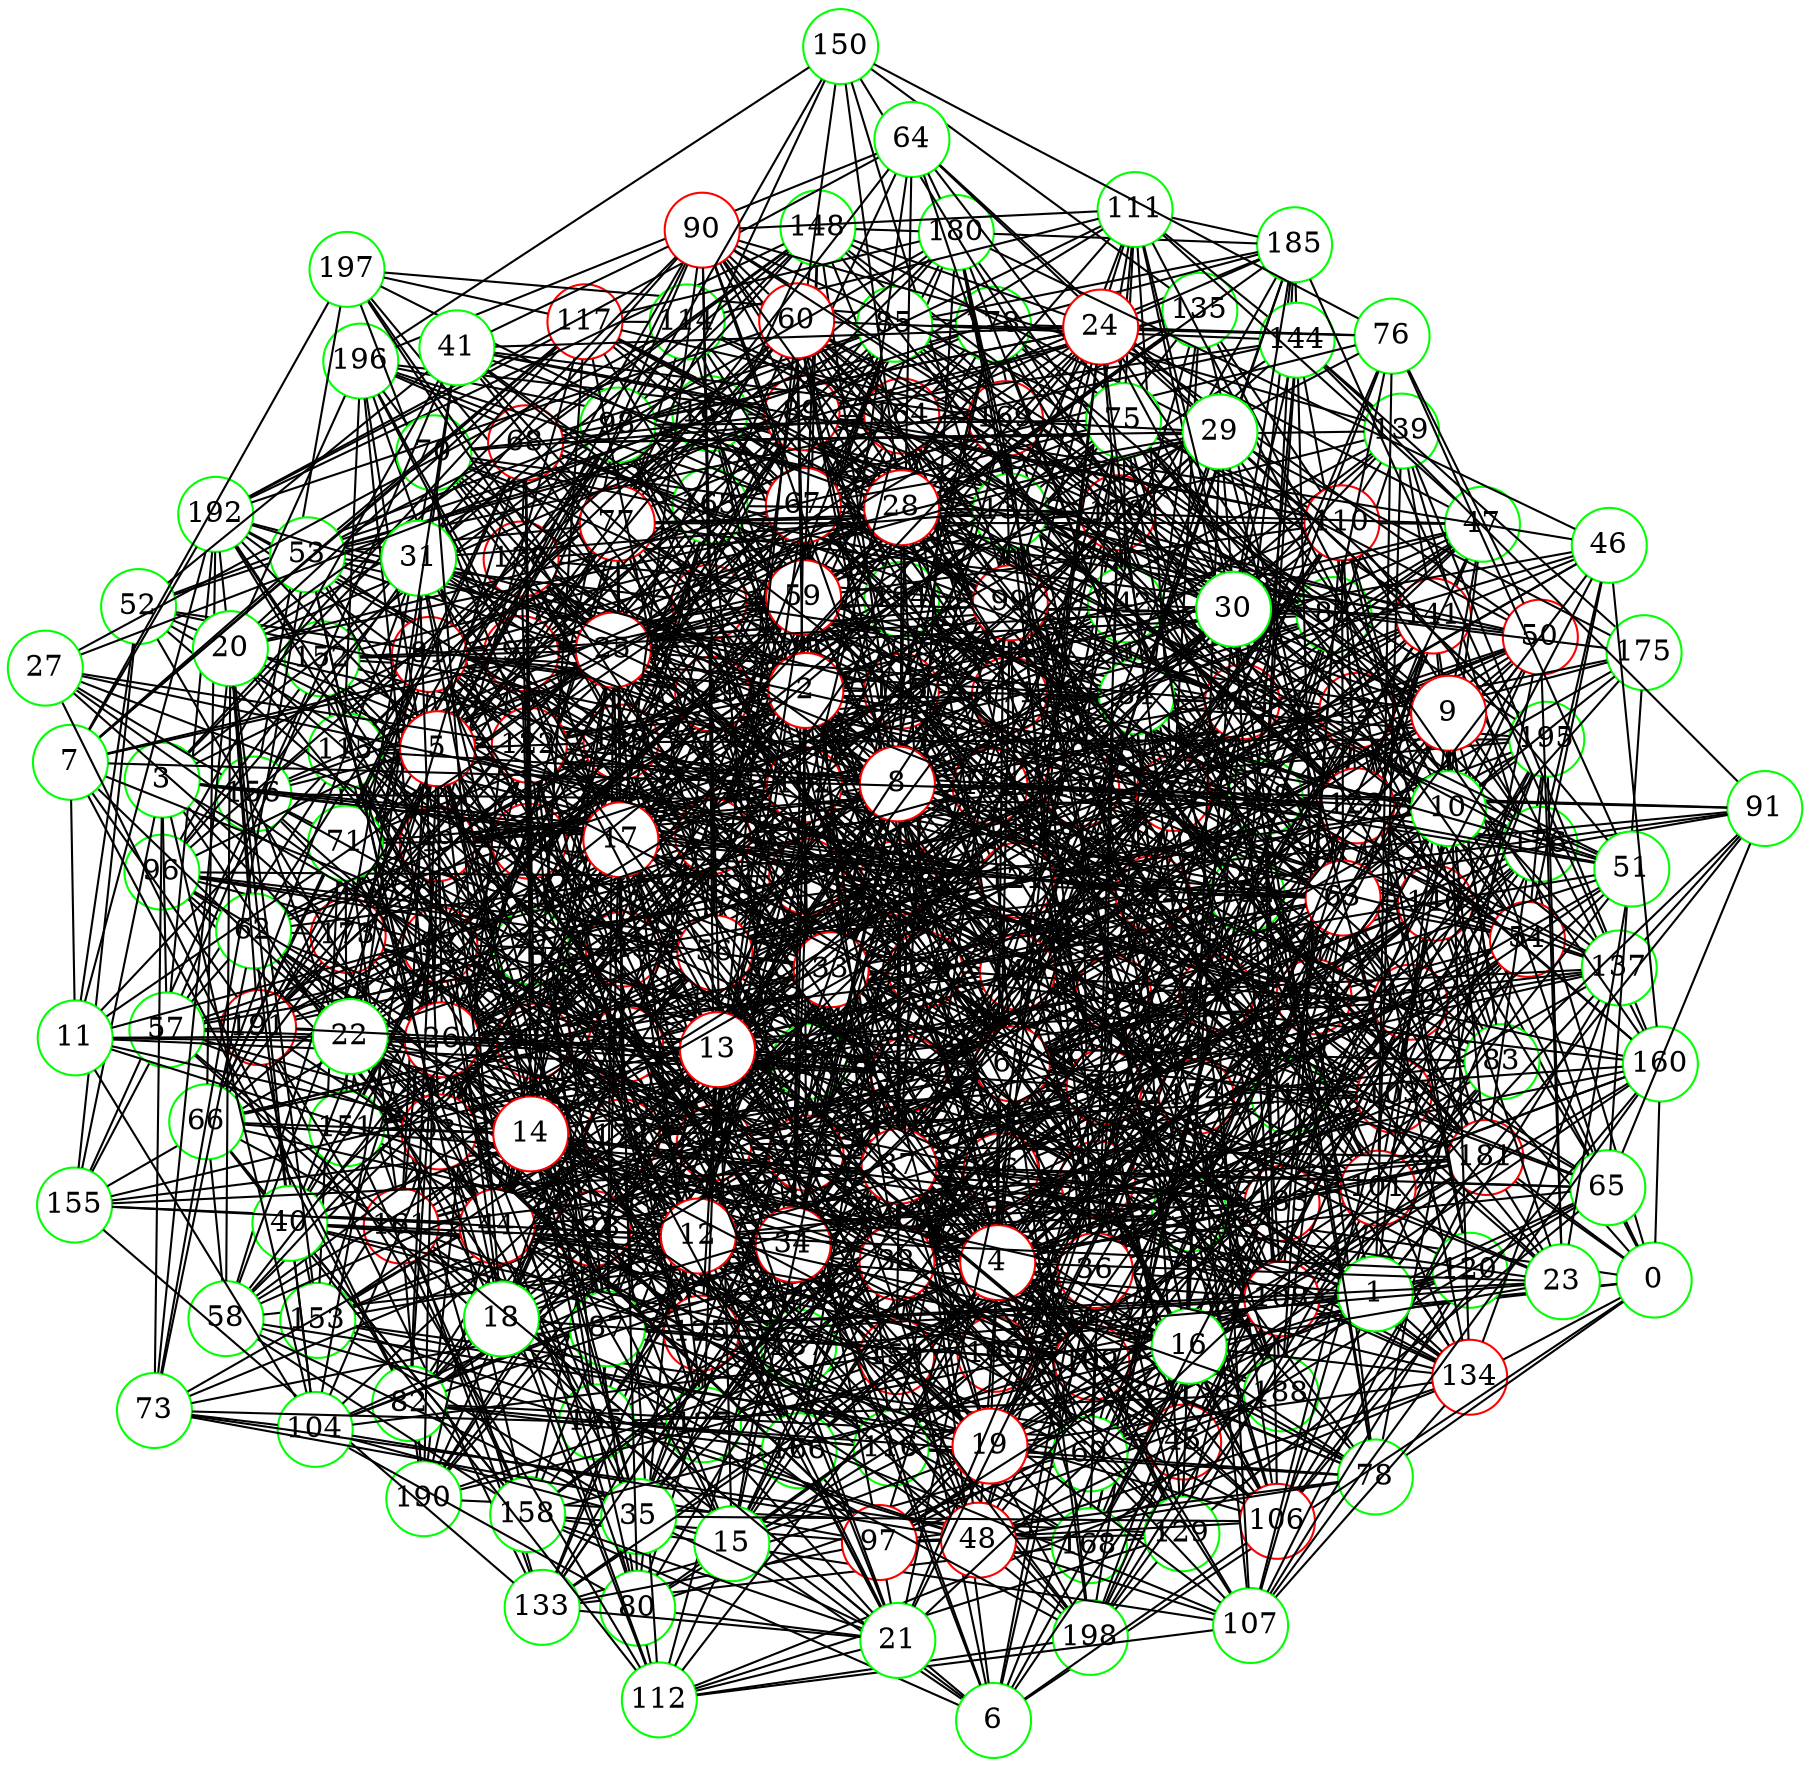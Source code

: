 graph {
graph ["layout"="fdp"]
node ["style"="filled","fillcolor"="white","fixedsize"="true","shape"="circle"]
"0" ["color"="green"]
"32" ["color"="red"]
"39" ["color"="green"]
"129" ["color"="green"]
"133" ["color"="green"]
"136" ["color"="red"]
"195" ["color"="green"]
"172" ["color"="red"]
"192" ["color"="green"]
"182" ["color"="red"]
"184" ["color"="red"]
"174" ["color"="red"]
"186" ["color"="red"]
"189" ["color"="red"]
"187" ["color"="green"]
"193" ["color"="green"]
"175" ["color"="green"]
"173" ["color"="red"]
"191" ["color"="red"]
"145" ["color"="red"]
"146" ["color"="red"]
"168" ["color"="green"]
"199" ["color"="green"]
"149" ["color"="red"]
"162" ["color"="red"]
"196" ["color"="green"]
"198" ["color"="green"]
"169" ["color"="red"]
"171" ["color"="red"]
"177" ["color"="red"]
"181" ["color"="red"]
"183" ["color"="red"]
"185" ["color"="green"]
"165" ["color"="green"]
"188" ["color"="green"]
"180" ["color"="green"]
"153" ["color"="green"]
"154" ["color"="green"]
"157" ["color"="red"]
"160" ["color"="green"]
"147" ["color"="red"]
"161" ["color"="red"]
"190" ["color"="green"]
"163" ["color"="green"]
"152" ["color"="green"]
"155" ["color"="green"]
"178" ["color"="green"]
"197" ["color"="green"]
"156" ["color"="green"]
"167" ["color"="green"]
"159" ["color"="red"]
"194" ["color"="green"]
"170" ["color"="red"]
"176" ["color"="green"]
"179" ["color"="red"]
"132" ["color"="red"]
"138" ["color"="red"]
"166" ["color"="green"]
"140" ["color"="red"]
"141" ["color"="red"]
"142" ["color"="green"]
"151" ["color"="green"]
"158" ["color"="green"]
"139" ["color"="green"]
"144" ["color"="green"]
"106" ["color"="red"]
"137" ["color"="green"]
"109" ["color"="red"]
"130" ["color"="red"]
"119" ["color"="red"]
"128" ["color"="red"]
"134" ["color"="red"]
"120" ["color"="green"]
"127" ["color"="green"]
"113" ["color"="red"]
"135" ["color"="green"]
"150" ["color"="green"]
"164" ["color"="red"]
"123" ["color"="red"]
"45" ["color"="red"]
"65" ["color"="green"]
"69" ["color"="green"]
"105" ["color"="red"]
"143" ["color"="red"]
"118" ["color"="green"]
"80" ["color"="green"]
"100" ["color"="red"]
"101" ["color"="red"]
"107" ["color"="green"]
"112" ["color"="green"]
"124" ["color"="red"]
"104" ["color"="green"]
"83" ["color"="green"]
"108" ["color"="red"]
"110" ["color"="red"]
"91" ["color"="green"]
"121" ["color"="red"]
"92" ["color"="red"]
"96" ["color"="green"]
"125" ["color"="red"]
"126" ["color"="red"]
"94" ["color"="red"]
"116" ["color"="green"]
"88" ["color"="green"]
"131" ["color"="green"]
"102" ["color"="red"]
"148" ["color"="green"]
"89" ["color"="red"]
"111" ["color"="green"]
"114" ["color"="green"]
"117" ["color"="red"]
"86" ["color"="red"]
"98" ["color"="green"]
"99" ["color"="red"]
"74" ["color"="red"]
"76" ["color"="green"]
"85" ["color"="green"]
"87" ["color"="green"]
"97" ["color"="red"]
"95" ["color"="red"]
"93" ["color"="red"]
"115" ["color"="green"]
"82" ["color"="green"]
"84" ["color"="green"]
"47" ["color"="green"]
"122" ["color"="red"]
"79" ["color"="red"]
"54" ["color"="red"]
"64" ["color"="green"]
"72" ["color"="green"]
"58" ["color"="green"]
"66" ["color"="green"]
"68" ["color"="red"]
"71" ["color"="green"]
"90" ["color"="red"]
"81" ["color"="red"]
"103" ["color"="red"]
"42" ["color"="red"]
"75" ["color"="green"]
"78" ["color"="green"]
"57" ["color"="green"]
"62" ["color"="green"]
"73" ["color"="green"]
"61" ["color"="red"]
"63" ["color"="red"]
"49" ["color"="red"]
"50" ["color"="red"]
"67" ["color"="red"]
"70" ["color"="green"]
"77" ["color"="red"]
"55" ["color"="red"]
"56" ["color"="red"]
"6" ["color"="green"]
"36" ["color"="red"]
"38" ["color"="red"]
"40" ["color"="green"]
"52" ["color"="green"]
"59" ["color"="red"]
"60" ["color"="red"]
"15" ["color"="green"]
"33" ["color"="red"]
"44" ["color"="red"]
"48" ["color"="red"]
"35" ["color"="green"]
"26" ["color"="red"]
"43" ["color"="red"]
"53" ["color"="green"]
"1" ["color"="green"]
"37" ["color"="red"]
"9" ["color"="red"]
"10" ["color"="green"]
"19" ["color"="red"]
"34" ["color"="red"]
"51" ["color"="green"]
"2" ["color"="red"]
"46" ["color"="green"]
"16" ["color"="green"]
"23" ["color"="green"]
"24" ["color"="red"]
"41" ["color"="green"]
"25" ["color"="red"]
"28" ["color"="red"]
"29" ["color"="green"]
"3" ["color"="green"]
"17" ["color"="red"]
"20" ["color"="green"]
"4" ["color"="red"]
"5" ["color"="red"]
"8" ["color"="red"]
"31" ["color"="green"]
"7" ["color"="green"]
"11" ["color"="green"]
"22" ["color"="green"]
"12" ["color"="red"]
"18" ["color"="green"]
"21" ["color"="green"]
"13" ["color"="red"]
"30" ["color"="green"]
"14" ["color"="red"]
"27" ["color"="green"]
"0" -- "32"
"0" -- "160"
"0" -- "130"
"0" -- "100"
"0" -- "132"
"0" -- "6"
"0" -- "134"
"0" -- "103"
"0" -- "43"
"0" -- "139"
"0" -- "78"
"0" -- "88"
"0" -- "159"
"32" -- "39"
"32" -- "42"
"32" -- "49"
"32" -- "177"
"32" -- "50"
"32" -- "83"
"32" -- "148"
"32" -- "117"
"32" -- "181"
"32" -- "118"
"32" -- "55"
"32" -- "119"
"32" -- "120"
"32" -- "184"
"32" -- "186"
"32" -- "126"
"39" -- "129"
"39" -- "132"
"39" -- "106"
"39" -- "172"
"39" -- "45"
"39" -- "47"
"39" -- "79"
"39" -- "143"
"39" -- "178"
"39" -- "54"
"39" -- "58"
"39" -- "127"
"129" -- "133"
"129" -- "198"
"129" -- "170"
"129" -- "174"
"129" -- "179"
"129" -- "186"
"129" -- "190"
"133" -- "136"
"133" -- "173"
"133" -- "145"
"133" -- "155"
"133" -- "156"
"133" -- "188"
"133" -- "159"
"133" -- "191"
"136" -- "195"
"136" -- "172"
"136" -- "174"
"136" -- "175"
"136" -- "184"
"172" -- "192"
"172" -- "182"
"182" -- "184"
"174" -- "186"
"174" -- "187"
"174" -- "189"
"186" -- "189"
"189" -- "192"
"189" -- "195"
"187" -- "193"
"187" -- "189"
"173" -- "191"
"145" -- "192"
"145" -- "146"
"145" -- "147"
"145" -- "152"
"145" -- "162"
"145" -- "178"
"145" -- "182"
"145" -- "188"
"145" -- "189"
"146" -- "168"
"146" -- "149"
"146" -- "184"
"146" -- "154"
"146" -- "186"
"146" -- "157"
"168" -- "199"
"168" -- "186"
"149" -- "162"
"149" -- "165"
"149" -- "174"
"149" -- "180"
"149" -- "153"
"162" -- "196"
"162" -- "198"
"162" -- "169"
"162" -- "177"
"162" -- "181"
"162" -- "185"
"169" -- "193"
"169" -- "171"
"171" -- "195"
"171" -- "189"
"177" -- "191"
"181" -- "195"
"181" -- "183"
"181" -- "186"
"183" -- "195"
"183" -- "198"
"183" -- "199"
"185" -- "199"
"185" -- "186"
"165" -- "188"
"180" -- "185"
"153" -- "196"
"153" -- "172"
"153" -- "184"
"153" -- "191"
"154" -- "181"
"154" -- "182"
"154" -- "188"
"157" -- "160"
"157" -- "165"
"157" -- "177"
"160" -- "162"
"160" -- "174"
"160" -- "183"
"147" -- "161"
"147" -- "162"
"147" -- "163"
"147" -- "168"
"147" -- "153"
"161" -- "171"
"161" -- "172"
"161" -- "190"
"190" -- "193"
"163" -- "173"
"163" -- "187"
"152" -- "161"
"152" -- "172"
"152" -- "182"
"152" -- "155"
"155" -- "172"
"178" -- "197"
"178" -- "181"
"178" -- "189"
"156" -- "197"
"156" -- "167"
"156" -- "187"
"167" -- "169"
"167" -- "171"
"167" -- "174"
"159" -- "194"
"194" -- "196"
"194" -- "199"
"170" -- "196"
"170" -- "176"
"170" -- "182"
"170" -- "186"
"176" -- "199"
"176" -- "177"
"179" -- "195"
"179" -- "197"
"179" -- "181"
"179" -- "187"
"132" -- "138"
"132" -- "139"
"132" -- "172"
"132" -- "141"
"132" -- "175"
"132" -- "185"
"132" -- "190"
"138" -- "193"
"138" -- "166"
"138" -- "170"
"138" -- "140"
"138" -- "174"
"138" -- "179"
"138" -- "185"
"138" -- "186"
"138" -- "157"
"138" -- "189"
"138" -- "190"
"138" -- "191"
"166" -- "171"
"166" -- "172"
"166" -- "174"
"166" -- "176"
"166" -- "182"
"166" -- "186"
"140" -- "194"
"140" -- "198"
"140" -- "141"
"140" -- "145"
"140" -- "151"
"140" -- "170"
"140" -- "177"
"140" -- "182"
"140" -- "189"
"141" -- "160"
"141" -- "163"
"141" -- "167"
"141" -- "142"
"141" -- "178"
"141" -- "181"
"141" -- "183"
"141" -- "186"
"142" -- "160"
"142" -- "165"
"142" -- "182"
"142" -- "152"
"151" -- "193"
"151" -- "184"
"151" -- "158"
"158" -- "161"
"158" -- "194"
"158" -- "179"
"139" -- "160"
"139" -- "141"
"139" -- "144"
"139" -- "177"
"139" -- "147"
"139" -- "157"
"144" -- "199"
"144" -- "175"
"144" -- "154"
"106" -- "160"
"106" -- "199"
"106" -- "137"
"106" -- "109"
"106" -- "113"
"106" -- "120"
"106" -- "184"
"137" -- "193"
"137" -- "194"
"137" -- "171"
"137" -- "172"
"137" -- "146"
"137" -- "184"
"137" -- "185"
"109" -- "161"
"109" -- "193"
"109" -- "130"
"109" -- "169"
"109" -- "172"
"109" -- "149"
"109" -- "119"
"109" -- "120"
"109" -- "189"
"130" -- "194"
"130" -- "198"
"130" -- "147"
"130" -- "179"
"130" -- "149"
"130" -- "182"
"119" -- "128"
"119" -- "161"
"119" -- "163"
"119" -- "132"
"119" -- "134"
"119" -- "167"
"119" -- "176"
"119" -- "180"
"119" -- "183"
"119" -- "188"
"128" -- "130"
"128" -- "166"
"128" -- "198"
"128" -- "173"
"128" -- "183"
"128" -- "155"
"128" -- "158"
"128" -- "190"
"134" -- "193"
"134" -- "137"
"134" -- "142"
"134" -- "179"
"134" -- "182"
"134" -- "183"
"134" -- "157"
"120" -- "144"
"120" -- "142"
"120" -- "127"
"127" -- "161"
"127" -- "165"
"127" -- "147"
"127" -- "184"
"127" -- "159"
"113" -- "128"
"113" -- "193"
"113" -- "194"
"113" -- "135"
"113" -- "199"
"113" -- "149"
"113" -- "151"
"113" -- "164"
"113" -- "170"
"113" -- "172"
"113" -- "181"
"113" -- "184"
"113" -- "123"
"135" -- "169"
"135" -- "145"
"135" -- "150"
"135" -- "184"
"135" -- "189"
"135" -- "159"
"150" -- "162"
"150" -- "196"
"164" -- "170"
"164" -- "171"
"164" -- "185"
"164" -- "188"
"164" -- "191"
"123" -- "132"
"123" -- "164"
"123" -- "134"
"123" -- "141"
"123" -- "178"
"123" -- "156"
"45" -- "65"
"45" -- "193"
"45" -- "195"
"45" -- "137"
"45" -- "74"
"45" -- "171"
"45" -- "108"
"45" -- "174"
"45" -- "82"
"45" -- "83"
"45" -- "121"
"45" -- "153"
"65" -- "129"
"65" -- "69"
"65" -- "105"
"65" -- "140"
"65" -- "175"
"65" -- "146"
"65" -- "86"
"65" -- "182"
"65" -- "91"
"69" -- "160"
"69" -- "167"
"69" -- "105"
"69" -- "80"
"69" -- "176"
"69" -- "116"
"69" -- "151"
"69" -- "88"
"69" -- "184"
"69" -- "157"
"69" -- "94"
"105" -- "164"
"105" -- "196"
"105" -- "109"
"105" -- "143"
"105" -- "113"
"105" -- "178"
"105" -- "180"
"105" -- "118"
"105" -- "182"
"143" -- "144"
"143" -- "177"
"143" -- "182"
"143" -- "151"
"143" -- "154"
"143" -- "191"
"118" -- "128"
"118" -- "163"
"118" -- "164"
"118" -- "198"
"118" -- "141"
"118" -- "119"
"80" -- "193"
"80" -- "100"
"80" -- "104"
"80" -- "105"
"80" -- "112"
"80" -- "83"
"80" -- "92"
"80" -- "126"
"100" -- "128"
"100" -- "101"
"100" -- "169"
"100" -- "147"
"100" -- "149"
"100" -- "118"
"100" -- "154"
"100" -- "190"
"101" -- "129"
"101" -- "195"
"101" -- "107"
"101" -- "140"
"101" -- "173"
"101" -- "176"
"101" -- "145"
"101" -- "154"
"107" -- "160"
"107" -- "134"
"107" -- "174"
"107" -- "112"
"107" -- "146"
"107" -- "147"
"107" -- "181"
"107" -- "120"
"107" -- "124"
"107" -- "157"
"107" -- "158"
"107" -- "159"
"112" -- "129"
"112" -- "134"
"112" -- "198"
"112" -- "172"
"112" -- "119"
"112" -- "124"
"112" -- "191"
"124" -- "194"
"124" -- "199"
"124" -- "170"
"124" -- "171"
"124" -- "174"
"124" -- "176"
"124" -- "146"
"124" -- "178"
"124" -- "152"
"104" -- "163"
"83" -- "132"
"83" -- "198"
"83" -- "169"
"83" -- "108"
"83" -- "141"
"83" -- "110"
"83" -- "174"
"83" -- "91"
"83" -- "187"
"83" -- "191"
"108" -- "130"
"108" -- "166"
"108" -- "140"
"108" -- "110"
"108" -- "174"
"108" -- "145"
"108" -- "179"
"108" -- "184"
"110" -- "135"
"110" -- "139"
"110" -- "140"
"110" -- "142"
"110" -- "176"
"110" -- "113"
"110" -- "146"
"110" -- "123"
"110" -- "127"
"91" -- "144"
"91" -- "132"
"91" -- "182"
"91" -- "199"
"91" -- "121"
"91" -- "137"
"121" -- "162"
"121" -- "146"
"121" -- "123"
"121" -- "156"
"121" -- "188"
"92" -- "96"
"92" -- "166"
"92" -- "105"
"92" -- "169"
"92" -- "142"
"92" -- "151"
"92" -- "153"
"92" -- "94"
"92" -- "191"
"96" -- "140"
"96" -- "143"
"96" -- "152"
"96" -- "125"
"96" -- "157"
"96" -- "159"
"125" -- "162"
"125" -- "133"
"125" -- "174"
"125" -- "146"
"125" -- "179"
"125" -- "126"
"125" -- "127"
"126" -- "129"
"126" -- "194"
"126" -- "196"
"126" -- "136"
"126" -- "142"
"126" -- "144"
"126" -- "179"
"126" -- "149"
"126" -- "187"
"94" -- "130"
"94" -- "166"
"94" -- "168"
"94" -- "105"
"94" -- "170"
"94" -- "173"
"94" -- "182"
"94" -- "154"
"94" -- "126"
"94" -- "190"
"94" -- "159"
"116" -- "165"
"116" -- "199"
"116" -- "141"
"116" -- "173"
"116" -- "176"
"116" -- "151"
"116" -- "120"
"116" -- "121"
"116" -- "191"
"88" -- "131"
"88" -- "102"
"88" -- "167"
"88" -- "175"
"88" -- "177"
"88" -- "148"
"88" -- "89"
"88" -- "188"
"131" -- "179"
"131" -- "180"
"131" -- "182"
"131" -- "188"
"102" -- "129"
"102" -- "143"
"102" -- "146"
"102" -- "148"
"102" -- "149"
"102" -- "154"
"102" -- "155"
"148" -- "192"
"148" -- "171"
"148" -- "175"
"148" -- "179"
"148" -- "180"
"89" -- "196"
"89" -- "135"
"89" -- "171"
"89" -- "110"
"89" -- "174"
"89" -- "111"
"89" -- "144"
"89" -- "180"
"89" -- "181"
"89" -- "154"
"89" -- "92"
"89" -- "191"
"111" -- "193"
"111" -- "162"
"111" -- "144"
"111" -- "113"
"111" -- "114"
"111" -- "149"
"111" -- "119"
"111" -- "121"
"111" -- "185"
"114" -- "161"
"114" -- "164"
"114" -- "117"
"114" -- "184"
"114" -- "138"
"114" -- "171"
"117" -- "192"
"117" -- "197"
"117" -- "199"
"117" -- "169"
"117" -- "171"
"117" -- "142"
"117" -- "176"
"117" -- "180"
"86" -- "98"
"86" -- "130"
"86" -- "102"
"86" -- "134"
"86" -- "199"
"86" -- "104"
"86" -- "106"
"86" -- "173"
"86" -- "175"
"86" -- "176"
"86" -- "146"
"86" -- "156"
"86" -- "158"
"98" -- "99"
"98" -- "131"
"98" -- "132"
"98" -- "136"
"98" -- "172"
"98" -- "148"
"98" -- "185"
"98" -- "126"
"99" -- "100"
"99" -- "101"
"99" -- "197"
"99" -- "167"
"99" -- "169"
"99" -- "138"
"99" -- "173"
"99" -- "111"
"99" -- "150"
"99" -- "121"
"99" -- "159"
"74" -- "130"
"74" -- "164"
"74" -- "168"
"74" -- "170"
"74" -- "76"
"74" -- "174"
"74" -- "179"
"74" -- "87"
"74" -- "186"
"74" -- "187"
"74" -- "93"
"74" -- "157"
"76" -- "178"
"76" -- "163"
"76" -- "85"
"76" -- "101"
"76" -- "150"
"76" -- "88"
"76" -- "184"
"85" -- "130"
"85" -- "195"
"85" -- "105"
"85" -- "177"
"85" -- "185"
"85" -- "123"
"85" -- "94"
"87" -- "96"
"87" -- "128"
"87" -- "97"
"87" -- "106"
"87" -- "171"
"87" -- "108"
"87" -- "109"
"87" -- "181"
"87" -- "189"
"87" -- "95"
"97" -- "129"
"97" -- "133"
"97" -- "166"
"97" -- "106"
"97" -- "108"
"97" -- "176"
"97" -- "181"
"97" -- "124"
"97" -- "188"
"97" -- "158"
"95" -- "194"
"95" -- "99"
"95" -- "163"
"95" -- "165"
"95" -- "170"
"95" -- "149"
"95" -- "182"
"95" -- "127"
"93" -- "128"
"93" -- "100"
"93" -- "196"
"93" -- "165"
"93" -- "168"
"93" -- "112"
"93" -- "115"
"93" -- "184"
"115" -- "128"
"115" -- "193"
"115" -- "131"
"115" -- "167"
"115" -- "199"
"115" -- "136"
"115" -- "171"
"115" -- "186"
"115" -- "125"
"82" -- "132"
"82" -- "102"
"82" -- "166"
"82" -- "136"
"82" -- "140"
"82" -- "172"
"82" -- "84"
"82" -- "116"
"82" -- "118"
"82" -- "92"
"82" -- "190"
"84" -- "130"
"84" -- "101"
"84" -- "145"
"84" -- "178"
"84" -- "147"
"84" -- "180"
"84" -- "118"
"84" -- "151"
"84" -- "185"
"84" -- "123"
"84" -- "159"
"47" -- "162"
"47" -- "136"
"47" -- "109"
"47" -- "110"
"47" -- "111"
"47" -- "113"
"47" -- "145"
"47" -- "146"
"47" -- "122"
"47" -- "94"
"122" -- "192"
"122" -- "197"
"122" -- "178"
"122" -- "151"
"122" -- "183"
"122" -- "184"
"122" -- "125"
"122" -- "126"
"122" -- "127"
"79" -- "192"
"79" -- "102"
"79" -- "166"
"79" -- "174"
"79" -- "83"
"79" -- "147"
"79" -- "179"
"79" -- "124"
"79" -- "93"
"79" -- "157"
"79" -- "159"
"54" -- "64"
"54" -- "97"
"54" -- "194"
"54" -- "131"
"54" -- "195"
"54" -- "165"
"54" -- "198"
"54" -- "135"
"54" -- "137"
"54" -- "106"
"54" -- "84"
"54" -- "119"
"54" -- "183"
"54" -- "122"
"54" -- "186"
"64" -- "192"
"64" -- "195"
"64" -- "180"
"64" -- "196"
"64" -- "72"
"64" -- "169"
"64" -- "141"
"64" -- "157"
"64" -- "79"
"72" -- "100"
"72" -- "198"
"72" -- "136"
"72" -- "138"
"72" -- "175"
"72" -- "116"
"72" -- "127"
"72" -- "191"
"58" -- "193"
"58" -- "66"
"58" -- "69"
"58" -- "165"
"58" -- "105"
"58" -- "81"
"58" -- "158"
"66" -- "192"
"66" -- "161"
"66" -- "98"
"66" -- "68"
"66" -- "173"
"66" -- "112"
"66" -- "81"
"66" -- "179"
"66" -- "149"
"66" -- "183"
"66" -- "158"
"68" -- "96"
"68" -- "162"
"68" -- "163"
"68" -- "71"
"68" -- "72"
"68" -- "138"
"68" -- "139"
"68" -- "147"
"68" -- "148"
"68" -- "85"
"71" -- "98"
"71" -- "195"
"71" -- "74"
"71" -- "109"
"71" -- "173"
"71" -- "112"
"71" -- "149"
"71" -- "151"
"71" -- "90"
"71" -- "94"
"71" -- "126"
"90" -- "194"
"90" -- "169"
"90" -- "139"
"90" -- "171"
"90" -- "173"
"90" -- "110"
"90" -- "111"
"90" -- "113"
"90" -- "177"
"90" -- "149"
"90" -- "152"
"90" -- "95"
"81" -- "161"
"81" -- "163"
"81" -- "102"
"81" -- "103"
"81" -- "143"
"81" -- "179"
"81" -- "84"
"81" -- "148"
"81" -- "180"
"81" -- "149"
"81" -- "122"
"103" -- "130"
"103" -- "195"
"103" -- "135"
"103" -- "137"
"103" -- "172"
"103" -- "145"
"103" -- "146"
"103" -- "118"
"103" -- "121"
"103" -- "187"
"103" -- "125"
"103" -- "157"
"103" -- "159"
"42" -- "192"
"42" -- "66"
"42" -- "68"
"42" -- "198"
"42" -- "72"
"42" -- "136"
"42" -- "75"
"42" -- "78"
"42" -- "79"
"42" -- "85"
"42" -- "156"
"42" -- "95"
"42" -- "165"
"42" -- "105"
"42" -- "57"
"42" -- "61"
"42" -- "125"
"42" -- "189"
"42" -- "190"
"42" -- "63"
"75" -- "98"
"75" -- "131"
"75" -- "136"
"75" -- "137"
"75" -- "108"
"75" -- "173"
"75" -- "142"
"75" -- "111"
"75" -- "176"
"75" -- "83"
"75" -- "121"
"75" -- "95"
"78" -- "97"
"78" -- "162"
"78" -- "165"
"78" -- "109"
"78" -- "116"
"78" -- "186"
"78" -- "124"
"57" -- "192"
"57" -- "165"
"57" -- "115"
"57" -- "121"
"57" -- "155"
"57" -- "93"
"57" -- "157"
"57" -- "62"
"57" -- "191"
"62" -- "99"
"62" -- "199"
"62" -- "104"
"62" -- "73"
"62" -- "76"
"62" -- "173"
"62" -- "81"
"62" -- "187"
"62" -- "124"
"62" -- "125"
"62" -- "126"
"73" -- "128"
"73" -- "97"
"73" -- "179"
"73" -- "104"
"73" -- "168"
"73" -- "127"
"61" -- "193"
"61" -- "132"
"61" -- "134"
"61" -- "198"
"61" -- "78"
"61" -- "146"
"61" -- "152"
"61" -- "92"
"61" -- "161"
"61" -- "98"
"61" -- "163"
"61" -- "164"
"61" -- "102"
"61" -- "103"
"61" -- "106"
"61" -- "114"
"61" -- "119"
"61" -- "185"
"61" -- "63"
"61" -- "127"
"63" -- "69"
"63" -- "136"
"63" -- "105"
"63" -- "74"
"63" -- "171"
"63" -- "110"
"63" -- "177"
"63" -- "179"
"63" -- "148"
"63" -- "182"
"63" -- "119"
"63" -- "151"
"63" -- "188"
"49" -- "192"
"49" -- "161"
"49" -- "162"
"49" -- "194"
"49" -- "132"
"49" -- "196"
"49" -- "102"
"49" -- "85"
"49" -- "117"
"49" -- "119"
"49" -- "88"
"49" -- "189"
"49" -- "94"
"49" -- "126"
"49" -- "190"
"49" -- "63"
"50" -- "98"
"50" -- "67"
"50" -- "100"
"50" -- "75"
"50" -- "76"
"50" -- "140"
"50" -- "77"
"50" -- "78"
"50" -- "79"
"50" -- "118"
"50" -- "119"
"50" -- "183"
"50" -- "184"
"67" -- "162"
"67" -- "164"
"67" -- "196"
"67" -- "70"
"67" -- "71"
"67" -- "169"
"67" -- "170"
"67" -- "115"
"67" -- "147"
"67" -- "116"
"67" -- "120"
"67" -- "90"
"67" -- "124"
"67" -- "189"
"70" -- "164"
"70" -- "77"
"70" -- "173"
"70" -- "142"
"70" -- "79"
"70" -- "146"
"70" -- "89"
"77" -- "131"
"77" -- "102"
"77" -- "170"
"77" -- "172"
"77" -- "173"
"77" -- "110"
"77" -- "179"
"77" -- "150"
"77" -- "183"
"77" -- "154"
"77" -- "93"
"77" -- "191"
"55" -- "160"
"55" -- "129"
"55" -- "162"
"55" -- "102"
"55" -- "134"
"55" -- "136"
"55" -- "169"
"55" -- "106"
"55" -- "170"
"55" -- "81"
"55" -- "145"
"55" -- "181"
"55" -- "56"
"55" -- "153"
"55" -- "124"
"55" -- "63"
"55" -- "95"
"56" -- "160"
"56" -- "101"
"56" -- "198"
"56" -- "105"
"56" -- "170"
"56" -- "141"
"56" -- "79"
"56" -- "177"
"56" -- "117"
"56" -- "150"
"56" -- "151"
"56" -- "58"
"56" -- "123"
"56" -- "92"
"56" -- "189"
"56" -- "94"
"56" -- "159"
"6" -- "36"
"6" -- "165"
"6" -- "38"
"6" -- "136"
"6" -- "106"
"6" -- "45"
"6" -- "15"
"6" -- "55"
"6" -- "183"
"6" -- "56"
"6" -- "57"
"6" -- "123"
"6" -- "189"
"6" -- "158"
"36" -- "160"
"36" -- "131"
"36" -- "102"
"36" -- "42"
"36" -- "175"
"36" -- "113"
"36" -- "179"
"36" -- "54"
"36" -- "118"
"36" -- "88"
"36" -- "121"
"36" -- "92"
"36" -- "93"
"36" -- "190"
"38" -- "65"
"38" -- "129"
"38" -- "162"
"38" -- "103"
"38" -- "40"
"38" -- "136"
"38" -- "73"
"38" -- "45"
"38" -- "173"
"38" -- "50"
"38" -- "52"
"38" -- "84"
"38" -- "149"
"38" -- "54"
"38" -- "86"
"38" -- "184"
"38" -- "59"
"40" -- "192"
"40" -- "104"
"40" -- "108"
"40" -- "143"
"40" -- "49"
"40" -- "89"
"40" -- "154"
"40" -- "92"
"40" -- "125"
"40" -- "158"
"40" -- "159"
"52" -- "178"
"52" -- "132"
"52" -- "85"
"52" -- "149"
"52" -- "56"
"52" -- "155"
"52" -- "157"
"59" -- "130"
"59" -- "135"
"59" -- "168"
"59" -- "106"
"59" -- "171"
"59" -- "110"
"59" -- "81"
"59" -- "84"
"59" -- "148"
"59" -- "185"
"59" -- "60"
"59" -- "92"
"59" -- "156"
"59" -- "125"
"59" -- "189"
"60" -- "96"
"60" -- "192"
"60" -- "193"
"60" -- "137"
"60" -- "170"
"60" -- "77"
"60" -- "144"
"60" -- "145"
"60" -- "115"
"60" -- "147"
"60" -- "179"
"60" -- "84"
"60" -- "88"
"60" -- "90"
"60" -- "154"
"60" -- "123"
"60" -- "189"
"60" -- "63"
"60" -- "95"
"15" -- "33"
"15" -- "161"
"15" -- "35"
"15" -- "100"
"15" -- "38"
"15" -- "42"
"15" -- "140"
"15" -- "109"
"15" -- "177"
"15" -- "115"
"15" -- "120"
"15" -- "184"
"15" -- "26"
"33" -- "96"
"33" -- "66"
"33" -- "68"
"33" -- "69"
"33" -- "70"
"33" -- "74"
"33" -- "107"
"33" -- "44"
"33" -- "108"
"33" -- "77"
"33" -- "79"
"33" -- "50"
"33" -- "178"
"33" -- "181"
"33" -- "121"
"33" -- "91"
"44" -- "193"
"44" -- "163"
"44" -- "168"
"44" -- "137"
"44" -- "109"
"44" -- "143"
"44" -- "48"
"44" -- "81"
"44" -- "52"
"44" -- "149"
"44" -- "55"
"44" -- "184"
"44" -- "92"
"44" -- "189"
"44" -- "62"
"44" -- "159"
"48" -- "130"
"48" -- "165"
"48" -- "134"
"48" -- "104"
"48" -- "136"
"48" -- "107"
"48" -- "77"
"48" -- "78"
"48" -- "113"
"48" -- "55"
"48" -- "56"
"48" -- "153"
"48" -- "188"
"48" -- "61"
"35" -- "104"
"35" -- "106"
"35" -- "140"
"35" -- "79"
"35" -- "113"
"35" -- "179"
"35" -- "153"
"35" -- "58"
"35" -- "154"
"35" -- "93"
"26" -- "128"
"26" -- "193"
"26" -- "132"
"26" -- "71"
"26" -- "140"
"26" -- "142"
"26" -- "79"
"26" -- "143"
"26" -- "80"
"26" -- "148"
"26" -- "149"
"26" -- "152"
"26" -- "89"
"26" -- "96"
"26" -- "33"
"26" -- "35"
"26" -- "99"
"26" -- "169"
"26" -- "42"
"26" -- "43"
"26" -- "172"
"26" -- "48"
"26" -- "58"
"26" -- "122"
"43" -- "130"
"43" -- "67"
"43" -- "139"
"43" -- "45"
"43" -- "173"
"43" -- "174"
"43" -- "48"
"43" -- "177"
"43" -- "53"
"43" -- "181"
"43" -- "183"
"43" -- "152"
"43" -- "122"
"43" -- "60"
"43" -- "188"
"43" -- "191"
"53" -- "68"
"53" -- "135"
"53" -- "72"
"53" -- "73"
"53" -- "77"
"53" -- "144"
"53" -- "145"
"53" -- "177"
"53" -- "117"
"53" -- "149"
"53" -- "89"
"53" -- "93"
"53" -- "157"
"53" -- "158"
"1" -- "65"
"1" -- "97"
"1" -- "36"
"1" -- "37"
"1" -- "104"
"1" -- "168"
"1" -- "9"
"1" -- "75"
"1" -- "139"
"1" -- "49"
"1" -- "179"
"1" -- "181"
"1" -- "122"
"1" -- "91"
"1" -- "125"
"37" -- "65"
"37" -- "136"
"37" -- "74"
"37" -- "78"
"37" -- "80"
"37" -- "147"
"37" -- "154"
"37" -- "155"
"37" -- "95"
"37" -- "159"
"37" -- "161"
"37" -- "100"
"37" -- "167"
"37" -- "104"
"37" -- "108"
"37" -- "109"
"37" -- "110"
"37" -- "49"
"37" -- "113"
"37" -- "180"
"37" -- "54"
"37" -- "183"
"9" -- "65"
"9" -- "131"
"9" -- "134"
"9" -- "39"
"9" -- "10"
"9" -- "140"
"9" -- "172"
"9" -- "142"
"9" -- "47"
"9" -- "48"
"9" -- "176"
"9" -- "113"
"9" -- "177"
"9" -- "114"
"9" -- "178"
"9" -- "83"
"9" -- "147"
"9" -- "179"
"9" -- "85"
"9" -- "90"
"10" -- "195"
"10" -- "132"
"10" -- "164"
"10" -- "101"
"10" -- "111"
"10" -- "143"
"10" -- "19"
"10" -- "51"
"10" -- "85"
"10" -- "186"
"10" -- "92"
"10" -- "61"
"10" -- "158"
"19" -- "161"
"19" -- "34"
"19" -- "37"
"19" -- "101"
"19" -- "134"
"19" -- "71"
"19" -- "42"
"19" -- "174"
"19" -- "114"
"19" -- "147"
"19" -- "181"
"19" -- "55"
"19" -- "153"
"19" -- "62"
"19" -- "159"
"34" -- "162"
"34" -- "67"
"34" -- "133"
"34" -- "198"
"34" -- "199"
"34" -- "40"
"34" -- "104"
"34" -- "169"
"34" -- "45"
"34" -- "141"
"34" -- "78"
"34" -- "81"
"34" -- "152"
"34" -- "121"
"34" -- "125"
"34" -- "157"
"51" -- "99"
"51" -- "101"
"51" -- "133"
"51" -- "171"
"51" -- "76"
"51" -- "140"
"51" -- "109"
"51" -- "110"
"51" -- "113"
"51" -- "149"
"51" -- "187"
"51" -- "61"
"2" -- "192"
"2" -- "34"
"2" -- "99"
"2" -- "36"
"2" -- "68"
"2" -- "38"
"2" -- "40"
"2" -- "10"
"2" -- "42"
"2" -- "170"
"2" -- "140"
"2" -- "46"
"2" -- "78"
"2" -- "174"
"2" -- "16"
"2" -- "81"
"2" -- "145"
"2" -- "117"
"2" -- "118"
"2" -- "24"
"2" -- "58"
"2" -- "122"
"2" -- "126"
"46" -- "160"
"46" -- "176"
"46" -- "113"
"46" -- "180"
"46" -- "54"
"46" -- "102"
"46" -- "168"
"46" -- "89"
"46" -- "141"
"46" -- "63"
"16" -- "160"
"16" -- "97"
"16" -- "131"
"16" -- "100"
"16" -- "134"
"16" -- "42"
"16" -- "44"
"16" -- "19"
"16" -- "180"
"16" -- "23"
"16" -- "55"
"16" -- "123"
"16" -- "93"
"16" -- "158"
"23" -- "33"
"23" -- "99"
"23" -- "195"
"23" -- "132"
"23" -- "50"
"23" -- "146"
"23" -- "51"
"23" -- "181"
"23" -- "182"
"23" -- "87"
"23" -- "187"
"23" -- "61"
"24" -- "128"
"24" -- "98"
"24" -- "68"
"24" -- "41"
"24" -- "171"
"24" -- "142"
"24" -- "174"
"24" -- "47"
"24" -- "50"
"24" -- "148"
"24" -- "54"
"24" -- "86"
"24" -- "25"
"24" -- "123"
"24" -- "28"
"24" -- "29"
"41" -- "96"
"41" -- "169"
"41" -- "77"
"41" -- "110"
"41" -- "145"
"41" -- "52"
"41" -- "55"
"41" -- "151"
"41" -- "57"
"41" -- "89"
"41" -- "90"
"41" -- "59"
"25" -- "32"
"25" -- "197"
"25" -- "70"
"25" -- "71"
"25" -- "199"
"25" -- "169"
"25" -- "138"
"25" -- "44"
"25" -- "79"
"25" -- "80"
"25" -- "118"
"25" -- "87"
"25" -- "88"
"25" -- "152"
"25" -- "59"
"25" -- "124"
"25" -- "127"
"28" -- "96"
"28" -- "163"
"28" -- "132"
"28" -- "37"
"28" -- "101"
"28" -- "167"
"28" -- "41"
"28" -- "47"
"28" -- "176"
"28" -- "51"
"28" -- "83"
"28" -- "179"
"28" -- "150"
"28" -- "90"
"28" -- "154"
"28" -- "156"
"29" -- "160"
"29" -- "97"
"29" -- "162"
"29" -- "67"
"29" -- "195"
"29" -- "68"
"29" -- "164"
"29" -- "102"
"29" -- "103"
"29" -- "140"
"29" -- "174"
"29" -- "143"
"29" -- "81"
"29" -- "152"
"3" -- "128"
"3" -- "98"
"3" -- "164"
"3" -- "165"
"3" -- "104"
"3" -- "73"
"3" -- "105"
"3" -- "17"
"3" -- "117"
"3" -- "182"
"3" -- "57"
"3" -- "90"
"3" -- "155"
"3" -- "124"
"17" -- "33"
"17" -- "129"
"17" -- "34"
"17" -- "131"
"17" -- "163"
"17" -- "196"
"17" -- "139"
"17" -- "172"
"17" -- "45"
"17" -- "81"
"17" -- "145"
"17" -- "179"
"17" -- "20"
"17" -- "24"
"17" -- "121"
"17" -- "90"
"17" -- "187"
"17" -- "124"
"17" -- "93"
"17" -- "125"
"17" -- "159"
"17" -- "191"
"20" -- "196"
"20" -- "73"
"20" -- "75"
"20" -- "178"
"20" -- "148"
"20" -- "180"
"20" -- "117"
"20" -- "153"
"20" -- "58"
"20" -- "187"
"20" -- "28"
"20" -- "124"
"20" -- "189"
"20" -- "62"
"20" -- "191"
"4" -- "5"
"4" -- "197"
"4" -- "134"
"4" -- "103"
"4" -- "8"
"4" -- "106"
"4" -- "141"
"4" -- "174"
"4" -- "143"
"4" -- "112"
"4" -- "146"
"4" -- "19"
"4" -- "147"
"4" -- "181"
"4" -- "86"
"4" -- "23"
"4" -- "183"
"4" -- "24"
"4" -- "57"
"4" -- "123"
"4" -- "93"
"4" -- "189"
"5" -- "64"
"5" -- "128"
"5" -- "192"
"5" -- "82"
"5" -- "85"
"5" -- "150"
"5" -- "87"
"5" -- "26"
"5" -- "92"
"5" -- "156"
"5" -- "98"
"5" -- "35"
"5" -- "166"
"5" -- "104"
"5" -- "43"
"5" -- "173"
"5" -- "177"
"5" -- "115"
"5" -- "180"
"5" -- "120"
"5" -- "121"
"5" -- "58"
"5" -- "122"
"5" -- "186"
"5" -- "189"
"8" -- "128"
"8" -- "65"
"8" -- "70"
"8" -- "72"
"8" -- "15"
"8" -- "86"
"8" -- "88"
"8" -- "26"
"8" -- "90"
"8" -- "29"
"8" -- "31"
"8" -- "95"
"8" -- "34"
"8" -- "35"
"8" -- "110"
"8" -- "47"
"8" -- "115"
"8" -- "54"
"8" -- "119"
"8" -- "57"
"8" -- "122"
"8" -- "186"
"8" -- "60"
"8" -- "190"
"31" -- "66"
"31" -- "131"
"31" -- "100"
"31" -- "132"
"31" -- "102"
"31" -- "140"
"31" -- "111"
"31" -- "145"
"31" -- "148"
"31" -- "87"
"31" -- "122"
"31" -- "156"
"31" -- "93"
"7" -- "192"
"7" -- "97"
"7" -- "197"
"7" -- "70"
"7" -- "72"
"7" -- "11"
"7" -- "113"
"7" -- "82"
"7" -- "53"
"7" -- "117"
"7" -- "59"
"7" -- "95"
"7" -- "191"
"11" -- "192"
"11" -- "177"
"11" -- "115"
"11" -- "36"
"11" -- "52"
"11" -- "132"
"11" -- "22"
"11" -- "104"
"11" -- "136"
"11" -- "12"
"11" -- "94"
"22" -- "97"
"22" -- "131"
"22" -- "68"
"22" -- "41"
"22" -- "42"
"22" -- "74"
"22" -- "106"
"22" -- "43"
"22" -- "145"
"22" -- "86"
"22" -- "119"
"22" -- "59"
"22" -- "187"
"12" -- "66"
"12" -- "162"
"12" -- "164"
"12" -- "133"
"12" -- "39"
"12" -- "136"
"12" -- "44"
"12" -- "172"
"12" -- "174"
"12" -- "16"
"12" -- "81"
"12" -- "18"
"12" -- "21"
"12" -- "181"
"12" -- "120"
"12" -- "186"
"12" -- "59"
"12" -- "155"
"12" -- "28"
"12" -- "95"
"18" -- "70"
"18" -- "198"
"18" -- "107"
"18" -- "109"
"18" -- "143"
"18" -- "49"
"18" -- "85"
"18" -- "22"
"18" -- "86"
"18" -- "121"
"18" -- "26"
"18" -- "123"
"18" -- "93"
"18" -- "94"
"21" -- "32"
"21" -- "97"
"21" -- "161"
"21" -- "35"
"21" -- "101"
"21" -- "133"
"21" -- "166"
"21" -- "72"
"21" -- "43"
"21" -- "143"
"21" -- "80"
"21" -- "112"
"21" -- "86"
"21" -- "88"
"21" -- "158"
"21" -- "127"
"13" -- "99"
"13" -- "196"
"13" -- "37"
"13" -- "69"
"13" -- "102"
"13" -- "104"
"13" -- "136"
"13" -- "170"
"13" -- "108"
"13" -- "45"
"13" -- "109"
"13" -- "46"
"13" -- "47"
"13" -- "79"
"13" -- "183"
"13" -- "153"
"13" -- "155"
"13" -- "124"
"13" -- "156"
"13" -- "125"
"13" -- "157"
"13" -- "30"
"13" -- "127"
"13" -- "191"
"30" -- "128"
"30" -- "131"
"30" -- "39"
"30" -- "169"
"30" -- "108"
"30" -- "78"
"30" -- "110"
"30" -- "79"
"30" -- "111"
"30" -- "144"
"30" -- "180"
"30" -- "119"
"30" -- "152"
"30" -- "185"
"30" -- "126"
"14" -- "128"
"14" -- "66"
"14" -- "194"
"14" -- "35"
"14" -- "68"
"14" -- "39"
"14" -- "71"
"14" -- "42"
"14" -- "44"
"14" -- "141"
"14" -- "80"
"14" -- "117"
"14" -- "23"
"14" -- "119"
"14" -- "151"
"14" -- "25"
"14" -- "58"
"14" -- "188"
"14" -- "30"
"14" -- "31"
"27" -- "33"
"27" -- "82"
"27" -- "114"
"27" -- "167"
"27" -- "121"
"27" -- "122"
"27" -- "43"
"27" -- "156"
"27" -- "173"
}